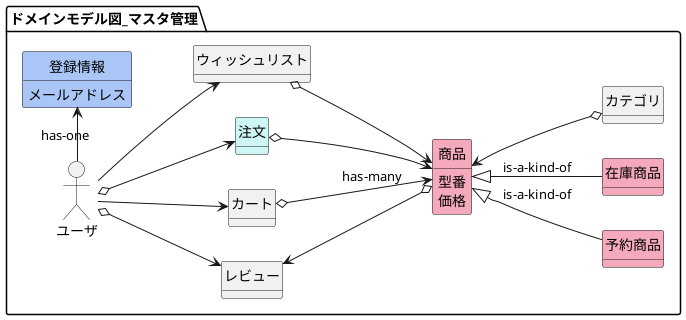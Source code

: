 @startuml domainmodel
left to right direction

hide circle
hide method

package ドメインモデル図_マスタ管理 {
    class 商品 #F5A9BC
    class 予約商品 #F5A9BC
    class 在庫商品 #F5A9BC
    class カテゴリ
    class レビュー
    class カート
    class 注文 #CEF6F5
    class ウィッシュリスト
    class 登録情報 #A9C6F6
    mix_actor ユーザ

    商品 : 型番
    商品 : 価格
    登録情報 : メールアドレス

    ユーザ -> 登録情報 : has-one
    ユーザ --> カート
    カート o--> 商品 : has-many
    商品 <--o カテゴリ
    ユーザ o--> 注文
    注文 o--> 商品
    ユーザ --> ウィッシュリスト
    ウィッシュリスト o--> 商品
    ユーザ o--> レビュー
    レビュー <--o 商品

    商品 <|-- 予約商品 : is-a-kind-of
    商品 <|-- 在庫商品 : is-a-kind-of
}
@enduml